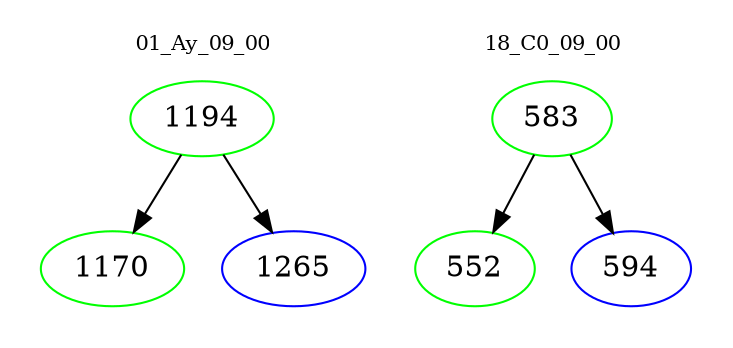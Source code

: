 digraph{
subgraph cluster_0 {
color = white
label = "01_Ay_09_00";
fontsize=10;
T0_1194 [label="1194", color="green"]
T0_1194 -> T0_1170 [color="black"]
T0_1170 [label="1170", color="green"]
T0_1194 -> T0_1265 [color="black"]
T0_1265 [label="1265", color="blue"]
}
subgraph cluster_1 {
color = white
label = "18_C0_09_00";
fontsize=10;
T1_583 [label="583", color="green"]
T1_583 -> T1_552 [color="black"]
T1_552 [label="552", color="green"]
T1_583 -> T1_594 [color="black"]
T1_594 [label="594", color="blue"]
}
}
